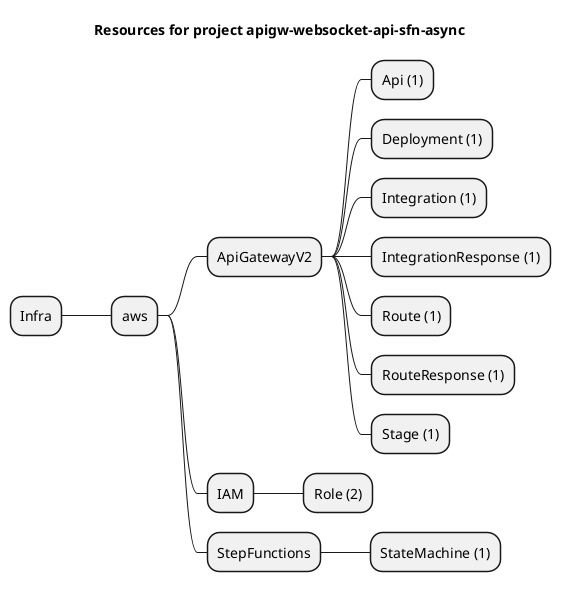 @startmindmap
title Resources for project apigw-websocket-api-sfn-async
skinparam monochrome true
+ Infra
++ aws
+++ ApiGatewayV2
++++ Api (1)
++++ Deployment (1)
++++ Integration (1)
++++ IntegrationResponse (1)
++++ Route (1)
++++ RouteResponse (1)
++++ Stage (1)
+++ IAM
++++ Role (2)
+++ StepFunctions
++++ StateMachine (1)
@endmindmap